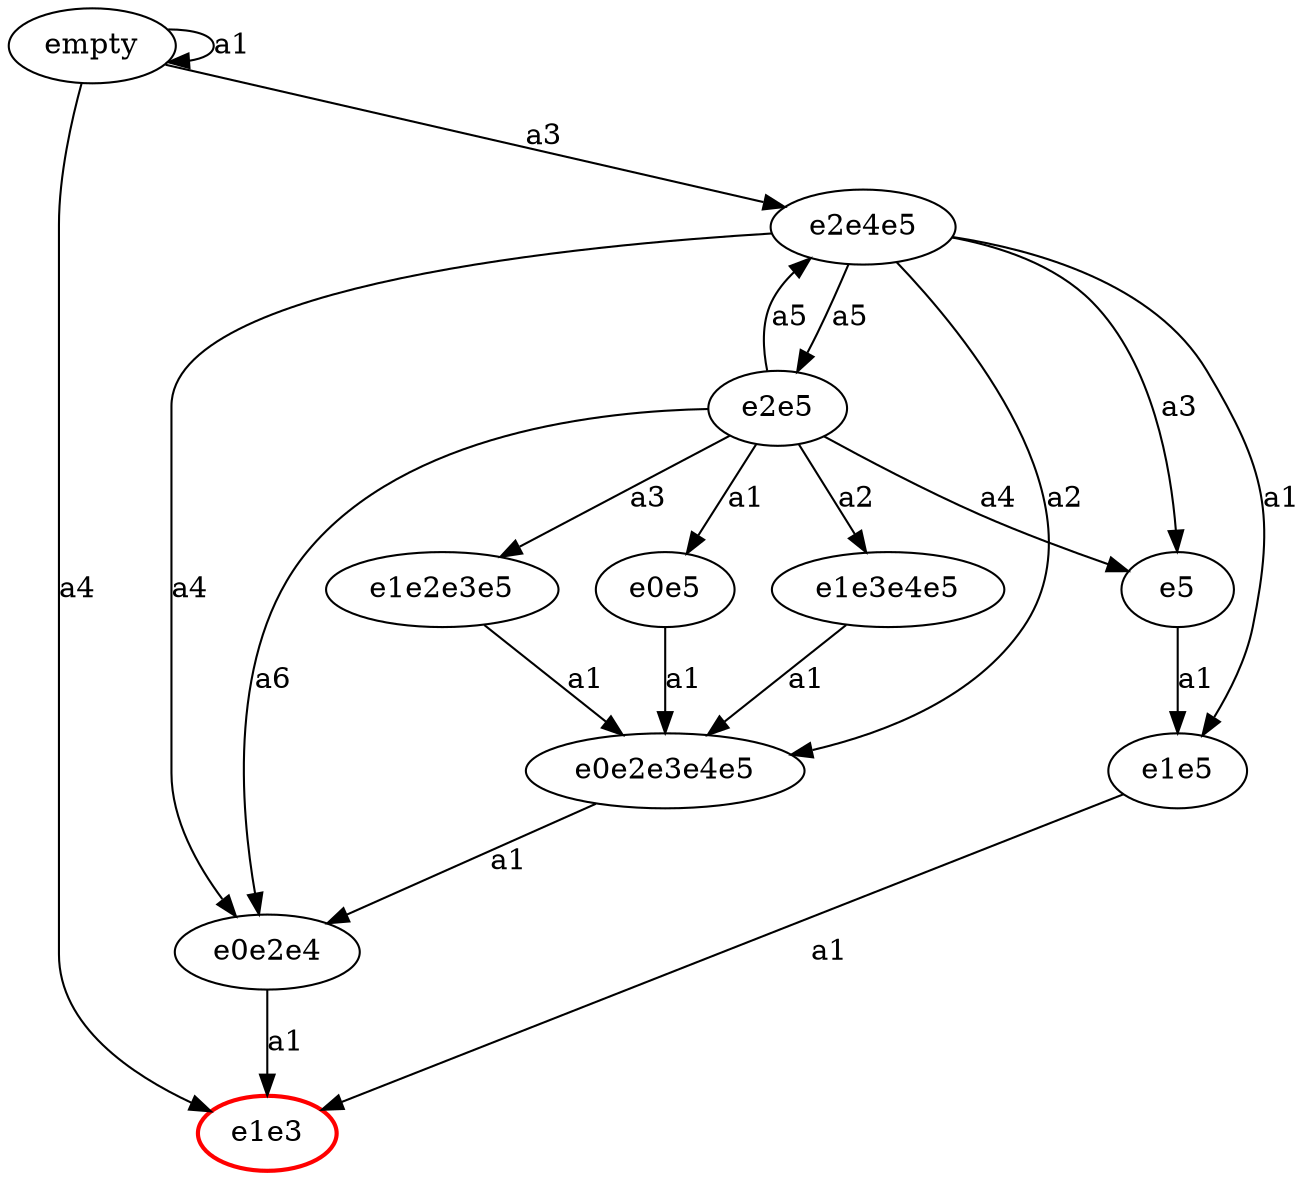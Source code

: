 strict digraph {
  empty -> empty [label="a1"];
  empty -> e1e3 [label="a2"];
  empty -> e2e4e5 [label="a3"];
  empty -> e1e3 [label="a4"];
  e1e3 [color=red, style=bold]
  e2e4e5 -> e1e5 [label="a1"];
  e2e4e5 -> e0e2e3e4e5 [label="a2"];
  e2e4e5 -> e5 [label="a3"];
  e2e4e5 -> e0e2e4 [label="a4"];
  e2e4e5 -> e2e5 [label="a5"];
  e2e5 -> e0e5 [label="a1"];
  e2e5 -> e1e3e4e5 [label="a2"];
  e2e5 -> e1e2e3e5 [label="a3"];
  e2e5 -> e5 [label="a4"];
  e2e5 -> e2e4e5 [label="a5"];
  e2e5 -> e0e2e4 [label="a6"];
  e0e2e4 -> e1e3 [label="a1"];
  e5 -> e1e5 [label="a1"];
  e1e5 -> e1e3 [label="a1"];
  e1e2e3e5 -> e0e2e3e4e5 [label="a1"];
  e0e2e3e4e5 -> e0e2e4 [label="a1"];
  e1e3e4e5 -> e0e2e3e4e5 [label="a1"];
  e0e5 -> e0e2e3e4e5 [label="a1"];
}